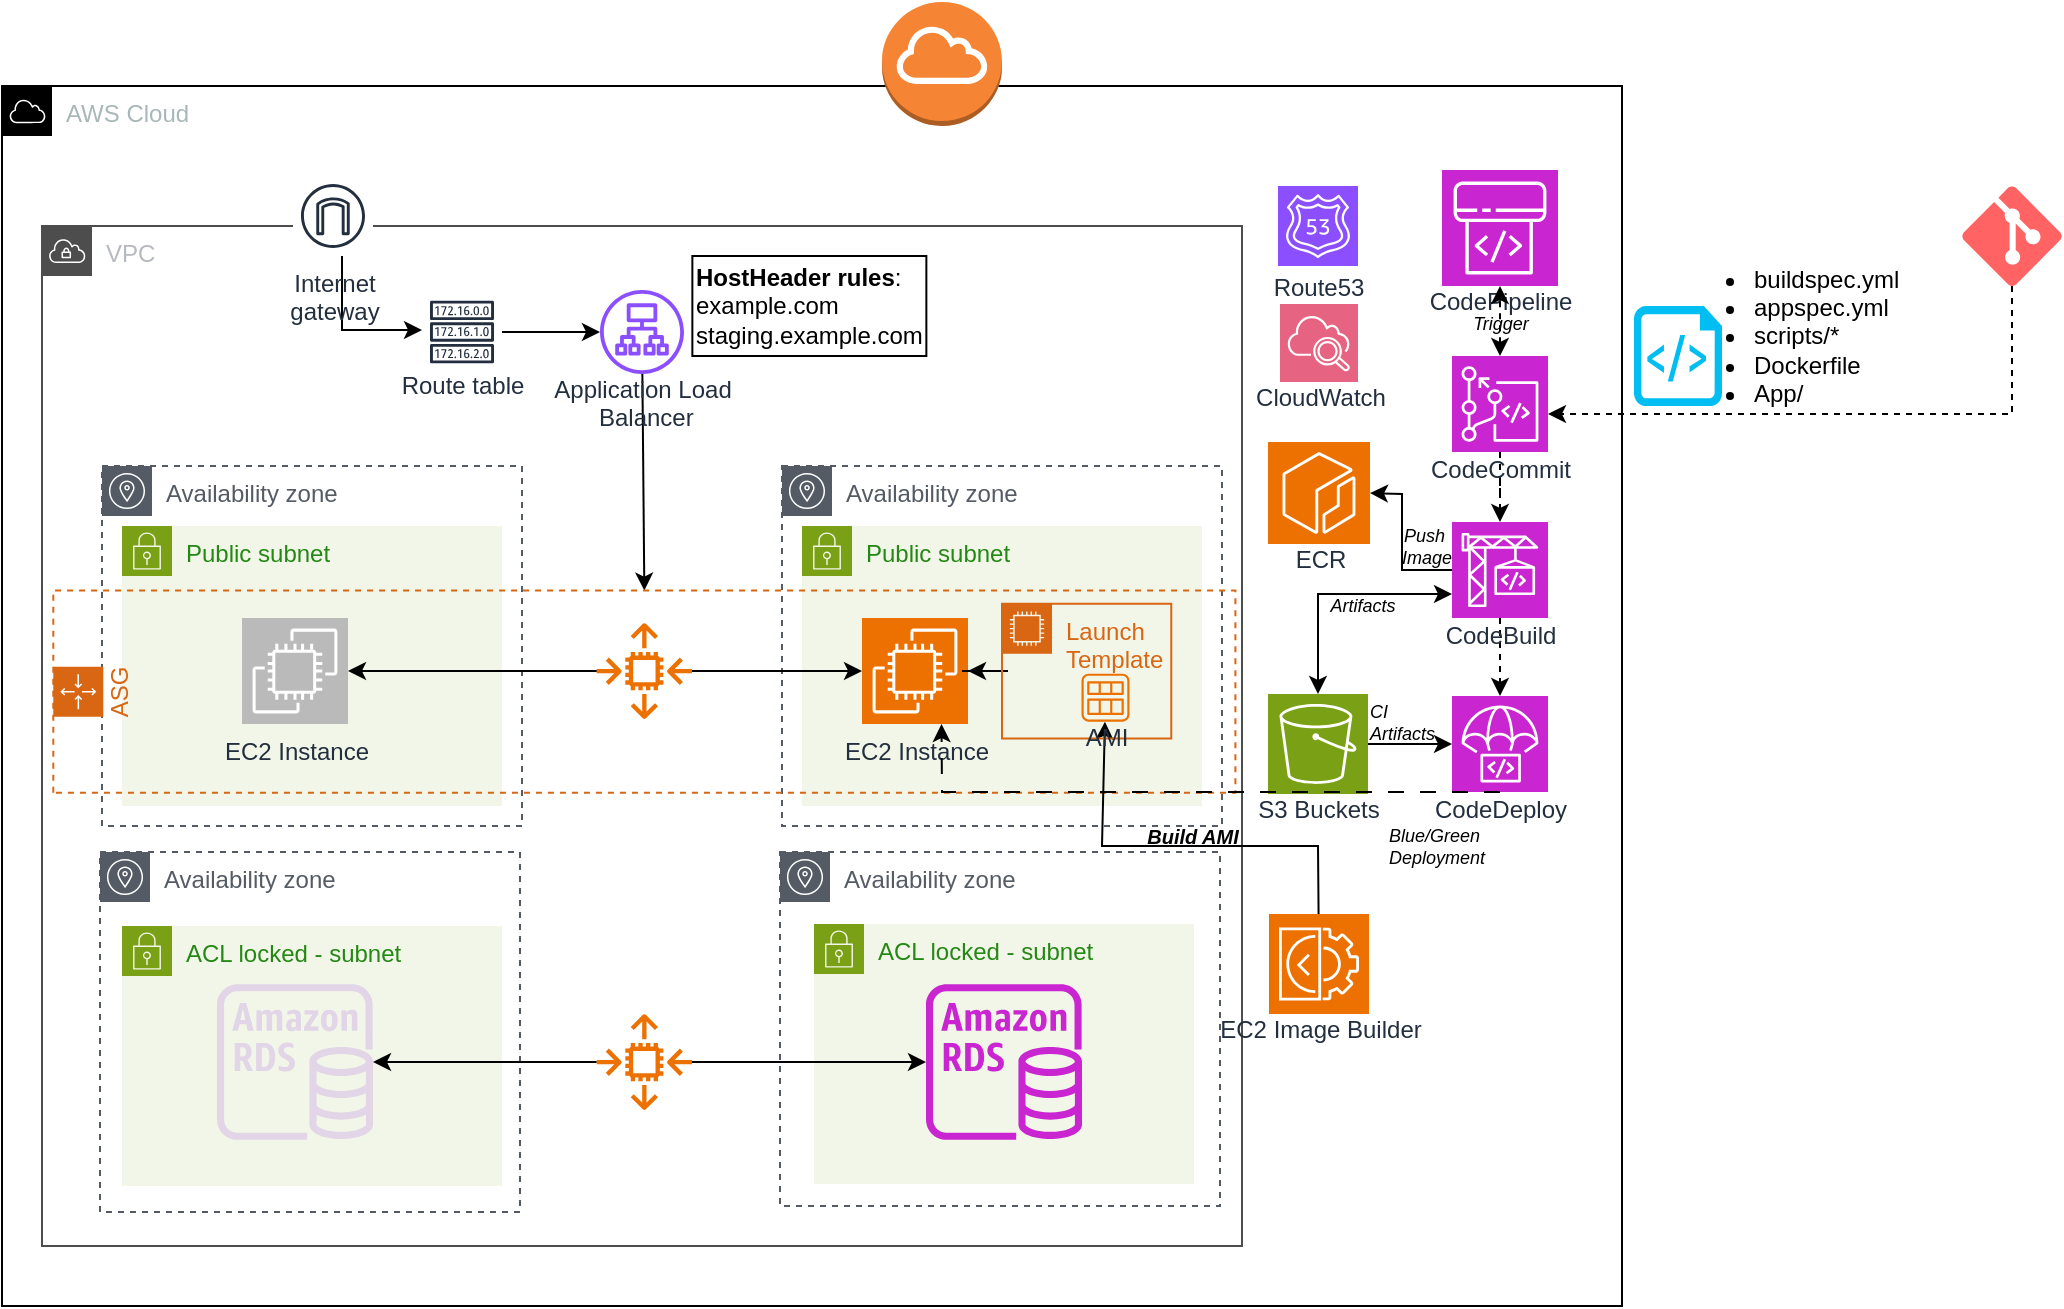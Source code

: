 <mxfile scale="1" border="50" version="24.6.1" type="device">
  <diagram name="Page-1" id="O_76zavtuoZF3yhy8lS2">
    <mxGraphModel dx="1050" dy="1665" grid="1" gridSize="10" guides="1" tooltips="1" connect="1" arrows="1" fold="1" page="1" pageScale="1" pageWidth="850" pageHeight="1100" math="0" shadow="0">
      <root>
        <mxCell id="0" />
        <mxCell id="1" parent="0" />
        <mxCell id="KhcvSN1z4BaSxcnvcdKj-1" value="AWS Cloud" style="sketch=0;outlineConnect=0;gradientColor=none;html=1;whiteSpace=wrap;fontSize=12;fontStyle=0;shape=mxgraph.aws4.group;grIcon=mxgraph.aws4.group_aws_cloud;strokeColor=#000000;fillColor=none;verticalAlign=top;align=left;spacingLeft=30;fontColor=#AAB7B8;dashed=0;" parent="1" vertex="1">
          <mxGeometry x="20" y="-10" width="810" height="610" as="geometry" />
        </mxCell>
        <mxCell id="KhcvSN1z4BaSxcnvcdKj-4" value="VPC" style="sketch=0;outlineConnect=0;gradientColor=none;html=1;whiteSpace=wrap;fontSize=12;fontStyle=0;shape=mxgraph.aws4.group;grIcon=mxgraph.aws4.group_vpc;strokeColor=#4D4D4D;fillColor=none;verticalAlign=top;align=left;spacingLeft=30;fontColor=#B6BABF;dashed=0;" parent="1" vertex="1">
          <mxGeometry x="40" y="60" width="600" height="510" as="geometry" />
        </mxCell>
        <mxCell id="Skpt3ckFUI0ZRr9PG0ls-4" value="Availability zone" style="sketch=0;outlineConnect=0;gradientColor=none;html=1;whiteSpace=wrap;fontSize=12;fontStyle=0;shape=mxgraph.aws4.group;grIcon=mxgraph.aws4.group_availability_zone;strokeColor=#545B64;fillColor=none;verticalAlign=top;align=left;spacingLeft=30;fontColor=#545B64;dashed=1;" vertex="1" parent="1">
          <mxGeometry x="409" y="373" width="220" height="177" as="geometry" />
        </mxCell>
        <mxCell id="Skpt3ckFUI0ZRr9PG0ls-10" value="ACL locked - subnet" style="points=[[0,0],[0.25,0],[0.5,0],[0.75,0],[1,0],[1,0.25],[1,0.5],[1,0.75],[1,1],[0.75,1],[0.5,1],[0.25,1],[0,1],[0,0.75],[0,0.5],[0,0.25]];outlineConnect=0;gradientColor=none;html=1;whiteSpace=wrap;fontSize=12;fontStyle=0;container=1;pointerEvents=0;collapsible=0;recursiveResize=0;shape=mxgraph.aws4.group;grIcon=mxgraph.aws4.group_security_group;grStroke=0;strokeColor=#7AA116;fillColor=#F2F6E8;verticalAlign=top;align=left;spacingLeft=30;fontColor=#248814;dashed=0;" vertex="1" parent="1">
          <mxGeometry x="426" y="409" width="190" height="130" as="geometry" />
        </mxCell>
        <mxCell id="Skpt3ckFUI0ZRr9PG0ls-3" value="Availability zone" style="sketch=0;outlineConnect=0;gradientColor=none;html=1;whiteSpace=wrap;fontSize=12;fontStyle=0;shape=mxgraph.aws4.group;grIcon=mxgraph.aws4.group_availability_zone;strokeColor=#545B64;fillColor=none;verticalAlign=top;align=left;spacingLeft=30;fontColor=#545B64;dashed=1;" vertex="1" parent="1">
          <mxGeometry x="69" y="373" width="210" height="180" as="geometry" />
        </mxCell>
        <mxCell id="Skpt3ckFUI0ZRr9PG0ls-9" value="ACL locked - subnet" style="points=[[0,0],[0.25,0],[0.5,0],[0.75,0],[1,0],[1,0.25],[1,0.5],[1,0.75],[1,1],[0.75,1],[0.5,1],[0.25,1],[0,1],[0,0.75],[0,0.5],[0,0.25]];outlineConnect=0;gradientColor=none;html=1;whiteSpace=wrap;fontSize=12;fontStyle=0;container=1;pointerEvents=0;collapsible=0;recursiveResize=0;shape=mxgraph.aws4.group;grIcon=mxgraph.aws4.group_security_group;grStroke=0;strokeColor=#7AA116;fillColor=#F2F6E8;verticalAlign=top;align=left;spacingLeft=30;fontColor=#248814;dashed=0;" vertex="1" parent="1">
          <mxGeometry x="80" y="410" width="190" height="130" as="geometry" />
        </mxCell>
        <mxCell id="KhcvSN1z4BaSxcnvcdKj-8" value="Availability zone" style="sketch=0;outlineConnect=0;gradientColor=none;html=1;whiteSpace=wrap;fontSize=12;fontStyle=0;shape=mxgraph.aws4.group;grIcon=mxgraph.aws4.group_availability_zone;strokeColor=#545B64;fillColor=none;verticalAlign=top;align=left;spacingLeft=30;fontColor=#545B64;dashed=1;" parent="1" vertex="1">
          <mxGeometry x="70" y="180" width="210" height="180" as="geometry" />
        </mxCell>
        <mxCell id="KhcvSN1z4BaSxcnvcdKj-9" value="Availability zone" style="sketch=0;outlineConnect=0;gradientColor=none;html=1;whiteSpace=wrap;fontSize=12;fontStyle=0;shape=mxgraph.aws4.group;grIcon=mxgraph.aws4.group_availability_zone;strokeColor=#545B64;fillColor=none;verticalAlign=top;align=left;spacingLeft=30;fontColor=#545B64;dashed=1;" parent="1" vertex="1">
          <mxGeometry x="410" y="180" width="220" height="180" as="geometry" />
        </mxCell>
        <mxCell id="KhcvSN1z4BaSxcnvcdKj-10" value="Public subnet" style="points=[[0,0],[0.25,0],[0.5,0],[0.75,0],[1,0],[1,0.25],[1,0.5],[1,0.75],[1,1],[0.75,1],[0.5,1],[0.25,1],[0,1],[0,0.75],[0,0.5],[0,0.25]];outlineConnect=0;gradientColor=none;html=1;whiteSpace=wrap;fontSize=12;fontStyle=0;container=1;pointerEvents=0;collapsible=0;recursiveResize=0;shape=mxgraph.aws4.group;grIcon=mxgraph.aws4.group_security_group;grStroke=0;strokeColor=#7AA116;fillColor=#F2F6E8;verticalAlign=top;align=left;spacingLeft=30;fontColor=#248814;dashed=0;" parent="1" vertex="1">
          <mxGeometry x="80" y="210" width="190" height="140" as="geometry" />
        </mxCell>
        <mxCell id="KhcvSN1z4BaSxcnvcdKj-11" value="Public subnet" style="points=[[0,0],[0.25,0],[0.5,0],[0.75,0],[1,0],[1,0.25],[1,0.5],[1,0.75],[1,1],[0.75,1],[0.5,1],[0.25,1],[0,1],[0,0.75],[0,0.5],[0,0.25]];outlineConnect=0;gradientColor=none;html=1;whiteSpace=wrap;fontSize=12;fontStyle=0;container=1;pointerEvents=0;collapsible=0;recursiveResize=0;shape=mxgraph.aws4.group;grIcon=mxgraph.aws4.group_security_group;grStroke=0;strokeColor=#7AA116;fillColor=#F2F6E8;verticalAlign=top;align=left;spacingLeft=30;fontColor=#248814;dashed=0;" parent="1" vertex="1">
          <mxGeometry x="420" y="210" width="200" height="140" as="geometry" />
        </mxCell>
        <mxCell id="KhcvSN1z4BaSxcnvcdKj-43" value="" style="outlineConnect=0;dashed=0;verticalLabelPosition=bottom;verticalAlign=top;align=center;html=1;shape=mxgraph.aws3.internet_gateway;fillColor=#F58534;gradientColor=none;" parent="1" vertex="1">
          <mxGeometry x="460" y="-52" width="60" height="62" as="geometry" />
        </mxCell>
        <mxCell id="KhcvSN1z4BaSxcnvcdKj-45" value="" style="edgeStyle=orthogonalEdgeStyle;rounded=0;orthogonalLoop=1;jettySize=auto;html=1;dashed=1;" parent="1" source="KhcvSN1z4BaSxcnvcdKj-44" target="KhcvSN1z4BaSxcnvcdKj-27" edge="1">
          <mxGeometry relative="1" as="geometry">
            <Array as="points">
              <mxPoint x="1025" y="154" />
            </Array>
          </mxGeometry>
        </mxCell>
        <mxCell id="KhcvSN1z4BaSxcnvcdKj-44" value="" style="verticalLabelPosition=bottom;html=1;verticalAlign=top;align=center;strokeColor=none;fillColor=#FF6363;shape=mxgraph.azure.git_repository;" parent="1" vertex="1">
          <mxGeometry x="1000" y="40" width="50" height="50" as="geometry" />
        </mxCell>
        <mxCell id="KhcvSN1z4BaSxcnvcdKj-46" value="" style="verticalLabelPosition=bottom;html=1;verticalAlign=top;align=center;strokeColor=none;fillColor=#00BEF2;shape=mxgraph.azure.script_file;pointerEvents=1;" parent="1" vertex="1">
          <mxGeometry x="836" y="100" width="44" height="50" as="geometry" />
        </mxCell>
        <mxCell id="KhcvSN1z4BaSxcnvcdKj-49" value="&lt;div align=&quot;left&quot;&gt;&lt;ul&gt;&lt;li&gt;buildspec.yml&lt;/li&gt;&lt;li&gt;appspec.yml&lt;/li&gt;&lt;li&gt;scripts/*&lt;/li&gt;&lt;li&gt;Dockerfile&lt;/li&gt;&lt;li&gt;App/&lt;/li&gt;&lt;/ul&gt;&lt;/div&gt;" style="text;html=1;align=left;verticalAlign=middle;resizable=0;points=[];autosize=1;strokeColor=none;fillColor=none;" parent="1" vertex="1">
          <mxGeometry x="854" y="60" width="140" height="110" as="geometry" />
        </mxCell>
        <mxCell id="KhcvSN1z4BaSxcnvcdKj-67" value="Artifacts" style="text;html=1;align=center;verticalAlign=middle;resizable=0;points=[];autosize=1;strokeColor=none;fillColor=none;fontSize=9;fontStyle=2" parent="1" vertex="1">
          <mxGeometry x="670" y="240" width="60" height="20" as="geometry" />
        </mxCell>
        <mxCell id="KhcvSN1z4BaSxcnvcdKj-68" value="&lt;div&gt;CI&lt;/div&gt;&lt;div&gt;Artifacts&lt;/div&gt;" style="text;html=1;align=left;verticalAlign=middle;resizable=0;points=[];autosize=1;strokeColor=none;fillColor=none;fontSize=9;fontStyle=2" parent="1" vertex="1">
          <mxGeometry x="702" y="288" width="60" height="40" as="geometry" />
        </mxCell>
        <mxCell id="KhcvSN1z4BaSxcnvcdKj-40" value="" style="endArrow=classic;html=1;rounded=0;entryX=1;entryY=0.5;entryDx=0;entryDy=0;" parent="1" source="KhcvSN1z4BaSxcnvcdKj-20" target="KhcvSN1z4BaSxcnvcdKj-39" edge="1">
          <mxGeometry width="50" height="50" relative="1" as="geometry">
            <mxPoint x="400" y="250" as="sourcePoint" />
            <mxPoint x="450" y="200" as="targetPoint" />
          </mxGeometry>
        </mxCell>
        <mxCell id="KhcvSN1z4BaSxcnvcdKj-13" value="EC2 Image Builder" style="sketch=0;points=[[0,0,0],[0.25,0,0],[0.5,0,0],[0.75,0,0],[1,0,0],[0,1,0],[0.25,1,0],[0.5,1,0],[0.75,1,0],[1,1,0],[0,0.25,0],[0,0.5,0],[0,0.75,0],[1,0.25,0],[1,0.5,0],[1,0.75,0]];outlineConnect=0;fontColor=#232F3E;fillColor=#ED7100;strokeColor=#ffffff;dashed=0;verticalLabelPosition=bottom;verticalAlign=top;align=center;html=1;fontSize=12;fontStyle=0;aspect=fixed;shape=mxgraph.aws4.resourceIcon;resIcon=mxgraph.aws4.ec2_image_builder;spacing=-4;" parent="1" vertex="1">
          <mxGeometry x="653.5" y="404" width="50" height="50" as="geometry" />
        </mxCell>
        <mxCell id="KhcvSN1z4BaSxcnvcdKj-15" value="EC2 Instance" style="sketch=0;points=[[0,0,0],[0.25,0,0],[0.5,0,0],[0.75,0,0],[1,0,0],[0,1,0],[0.25,1,0],[0.5,1,0],[0.75,1,0],[1,1,0],[0,0.25,0],[0,0.5,0],[0,0.75,0],[1,0.25,0],[1,0.5,0],[1,0.75,0]];outlineConnect=0;fontColor=#232F3E;fillColor=#ED7100;strokeColor=#ffffff;dashed=0;verticalLabelPosition=bottom;verticalAlign=top;align=center;html=1;fontSize=12;fontStyle=0;aspect=fixed;shape=mxgraph.aws4.resourceIcon;resIcon=mxgraph.aws4.ec2;" parent="1" vertex="1">
          <mxGeometry x="450" y="256" width="53" height="53" as="geometry" />
        </mxCell>
        <mxCell id="KhcvSN1z4BaSxcnvcdKj-20" value="&lt;div&gt;Application Load&lt;/div&gt;&lt;div&gt;&amp;nbsp;Balancer&lt;/div&gt;" style="sketch=0;outlineConnect=0;fontColor=#232F3E;gradientColor=none;fillColor=#8C4FFF;strokeColor=none;dashed=0;verticalLabelPosition=bottom;verticalAlign=top;align=center;html=1;fontSize=12;fontStyle=0;aspect=fixed;pointerEvents=1;shape=mxgraph.aws4.application_load_balancer;spacing=-4;" parent="1" vertex="1">
          <mxGeometry x="319" y="92" width="42" height="42" as="geometry" />
        </mxCell>
        <mxCell id="KhcvSN1z4BaSxcnvcdKj-41" value="" style="edgeStyle=orthogonalEdgeStyle;rounded=0;orthogonalLoop=1;jettySize=auto;html=1;" parent="1" source="KhcvSN1z4BaSxcnvcdKj-21" target="KhcvSN1z4BaSxcnvcdKj-20" edge="1">
          <mxGeometry relative="1" as="geometry" />
        </mxCell>
        <mxCell id="KhcvSN1z4BaSxcnvcdKj-21" value="Route table" style="sketch=0;outlineConnect=0;fontColor=#232F3E;gradientColor=none;strokeColor=#232F3E;fillColor=#ffffff;dashed=0;verticalLabelPosition=bottom;verticalAlign=top;align=center;html=1;fontSize=12;fontStyle=0;aspect=fixed;shape=mxgraph.aws4.resourceIcon;resIcon=mxgraph.aws4.route_table;labelPosition=center;spacingTop=-7;" parent="1" vertex="1">
          <mxGeometry x="230" y="93" width="40" height="40" as="geometry" />
        </mxCell>
        <mxCell id="KhcvSN1z4BaSxcnvcdKj-24" value="CodePipeline" style="sketch=0;points=[[0,0,0],[0.25,0,0],[0.5,0,0],[0.75,0,0],[1,0,0],[0,1,0],[0.25,1,0],[0.5,1,0],[0.75,1,0],[1,1,0],[0,0.25,0],[0,0.5,0],[0,0.75,0],[1,0.25,0],[1,0.5,0],[1,0.75,0]];outlineConnect=0;fontColor=#232F3E;fillColor=#C925D1;strokeColor=#ffffff;dashed=0;verticalLabelPosition=bottom;verticalAlign=top;align=center;html=1;fontSize=12;fontStyle=0;aspect=fixed;shape=mxgraph.aws4.resourceIcon;resIcon=mxgraph.aws4.codepipeline;spacing=-4;" parent="1" vertex="1">
          <mxGeometry x="740" y="32" width="58" height="58" as="geometry" />
        </mxCell>
        <mxCell id="KhcvSN1z4BaSxcnvcdKj-25" value="CodeDeploy" style="sketch=0;points=[[0,0,0],[0.25,0,0],[0.5,0,0],[0.75,0,0],[1,0,0],[0,1,0],[0.25,1,0],[0.5,1,0],[0.75,1,0],[1,1,0],[0,0.25,0],[0,0.5,0],[0,0.75,0],[1,0.25,0],[1,0.5,0],[1,0.75,0]];outlineConnect=0;fontColor=#232F3E;fillColor=#C925D1;strokeColor=#ffffff;dashed=0;verticalLabelPosition=bottom;verticalAlign=top;align=center;html=1;fontSize=12;fontStyle=0;aspect=fixed;shape=mxgraph.aws4.resourceIcon;resIcon=mxgraph.aws4.codedeploy;spacing=-3;" parent="1" vertex="1">
          <mxGeometry x="745" y="295" width="48" height="48" as="geometry" />
        </mxCell>
        <mxCell id="KhcvSN1z4BaSxcnvcdKj-52" value="" style="edgeStyle=orthogonalEdgeStyle;rounded=0;orthogonalLoop=1;jettySize=auto;html=1;dashed=1;" parent="1" source="KhcvSN1z4BaSxcnvcdKj-26" target="KhcvSN1z4BaSxcnvcdKj-25" edge="1">
          <mxGeometry relative="1" as="geometry">
            <Array as="points">
              <mxPoint x="769" y="290" />
              <mxPoint x="769" y="290" />
            </Array>
          </mxGeometry>
        </mxCell>
        <mxCell id="KhcvSN1z4BaSxcnvcdKj-26" value="CodeBuild" style="sketch=0;points=[[0,0,0],[0.25,0,0],[0.5,0,0],[0.75,0,0],[1,0,0],[0,1,0],[0.25,1,0],[0.5,1,0],[0.75,1,0],[1,1,0],[0,0.25,0],[0,0.5,0],[0,0.75,0],[1,0.25,0],[1,0.5,0],[1,0.75,0]];outlineConnect=0;fontColor=#232F3E;fillColor=#C925D1;strokeColor=#ffffff;dashed=0;verticalLabelPosition=bottom;verticalAlign=top;align=center;html=1;fontSize=12;fontStyle=0;aspect=fixed;shape=mxgraph.aws4.resourceIcon;resIcon=mxgraph.aws4.codebuild;spacing=-3;" parent="1" vertex="1">
          <mxGeometry x="745" y="208" width="48" height="48" as="geometry" />
        </mxCell>
        <mxCell id="KhcvSN1z4BaSxcnvcdKj-51" value="" style="edgeStyle=orthogonalEdgeStyle;rounded=0;orthogonalLoop=1;jettySize=auto;html=1;dashed=1;" parent="1" source="KhcvSN1z4BaSxcnvcdKj-27" target="KhcvSN1z4BaSxcnvcdKj-26" edge="1">
          <mxGeometry relative="1" as="geometry" />
        </mxCell>
        <mxCell id="KhcvSN1z4BaSxcnvcdKj-27" value="CodeCommit" style="sketch=0;points=[[0,0,0],[0.25,0,0],[0.5,0,0],[0.75,0,0],[1,0,0],[0,1,0],[0.25,1,0],[0.5,1,0],[0.75,1,0],[1,1,0],[0,0.25,0],[0,0.5,0],[0,0.75,0],[1,0.25,0],[1,0.5,0],[1,0.75,0]];outlineConnect=0;fontColor=#232F3E;fillColor=#C925D1;strokeColor=#ffffff;dashed=0;verticalLabelPosition=bottom;verticalAlign=top;align=center;html=1;fontSize=12;fontStyle=0;aspect=fixed;shape=mxgraph.aws4.resourceIcon;resIcon=mxgraph.aws4.codecommit;spacing=-3;" parent="1" vertex="1">
          <mxGeometry x="745" y="125" width="48" height="48" as="geometry" />
        </mxCell>
        <mxCell id="KhcvSN1z4BaSxcnvcdKj-28" value="ECR" style="sketch=0;points=[[0,0,0],[0.25,0,0],[0.5,0,0],[0.75,0,0],[1,0,0],[0,1,0],[0.25,1,0],[0.5,1,0],[0.75,1,0],[1,1,0],[0,0.25,0],[0,0.5,0],[0,0.75,0],[1,0.25,0],[1,0.5,0],[1,0.75,0]];outlineConnect=0;fontColor=#232F3E;fillColor=#ED7100;strokeColor=#ffffff;dashed=0;verticalLabelPosition=bottom;verticalAlign=top;align=center;html=1;fontSize=12;fontStyle=0;aspect=fixed;shape=mxgraph.aws4.resourceIcon;resIcon=mxgraph.aws4.ecr;spacing=-4;" parent="1" vertex="1">
          <mxGeometry x="653" y="168" width="51" height="51" as="geometry" />
        </mxCell>
        <mxCell id="KhcvSN1z4BaSxcnvcdKj-30" value="S3 Buckets" style="sketch=0;points=[[0,0,0],[0.25,0,0],[0.5,0,0],[0.75,0,0],[1,0,0],[0,1,0],[0.25,1,0],[0.5,1,0],[0.75,1,0],[1,1,0],[0,0.25,0],[0,0.5,0],[0,0.75,0],[1,0.25,0],[1,0.5,0],[1,0.75,0]];outlineConnect=0;fontColor=#232F3E;fillColor=#7AA116;strokeColor=#ffffff;dashed=0;verticalLabelPosition=bottom;verticalAlign=top;align=center;html=1;fontSize=12;fontStyle=0;aspect=fixed;shape=mxgraph.aws4.resourceIcon;resIcon=mxgraph.aws4.s3;spacing=-4;" parent="1" vertex="1">
          <mxGeometry x="653" y="294" width="50" height="50" as="geometry" />
        </mxCell>
        <mxCell id="KhcvSN1z4BaSxcnvcdKj-31" value="CloudWatch" style="sketch=0;points=[[0,0,0],[0.25,0,0],[0.5,0,0],[0.75,0,0],[1,0,0],[0,1,0],[0.25,1,0],[0.5,1,0],[0.75,1,0],[1,1,0],[0,0.25,0],[0,0.5,0],[0,0.75,0],[1,0.25,0],[1,0.5,0],[1,0.75,0]];points=[[0,0,0],[0.25,0,0],[0.5,0,0],[0.75,0,0],[1,0,0],[0,1,0],[0.25,1,0],[0.5,1,0],[0.75,1,0],[1,1,0],[0,0.25,0],[0,0.5,0],[0,0.75,0],[1,0.25,0],[1,0.5,0],[1,0.75,0]];outlineConnect=0;fontColor=#232F3E;fillColor=#E76382;strokeColor=#ffffff;dashed=0;verticalLabelPosition=bottom;verticalAlign=top;align=center;html=1;fontSize=12;fontStyle=0;aspect=fixed;shape=mxgraph.aws4.resourceIcon;resIcon=mxgraph.aws4.cloudwatch_2;spacing=-4;" parent="1" vertex="1">
          <mxGeometry x="659" y="99" width="39" height="39" as="geometry" />
        </mxCell>
        <mxCell id="KhcvSN1z4BaSxcnvcdKj-35" value="" style="endArrow=classic;html=1;rounded=0;entryX=0;entryY=0.5;entryDx=0;entryDy=0;entryPerimeter=0;" parent="1" source="KhcvSN1z4BaSxcnvcdKj-14" target="KhcvSN1z4BaSxcnvcdKj-15" edge="1">
          <mxGeometry width="50" height="50" relative="1" as="geometry">
            <mxPoint x="400" y="330" as="sourcePoint" />
            <mxPoint x="450" y="280" as="targetPoint" />
          </mxGeometry>
        </mxCell>
        <mxCell id="KhcvSN1z4BaSxcnvcdKj-39" value="ASG" style="points=[[0,0],[0.25,0],[0.5,0],[0.75,0],[1,0],[1,0.25],[1,0.5],[1,0.75],[1,1],[0.75,1],[0.5,1],[0.25,1],[0,1],[0,0.75],[0,0.5],[0,0.25]];outlineConnect=0;gradientColor=none;html=1;whiteSpace=wrap;fontSize=12;fontStyle=0;container=0;pointerEvents=0;collapsible=0;recursiveResize=0;shape=mxgraph.aws4.groupCenter;grIcon=mxgraph.aws4.group_auto_scaling_group;grStroke=1;strokeColor=#D86613;fillColor=none;verticalAlign=top;align=center;fontColor=#D86613;dashed=1;spacingTop=25;rotation=-90;spacing=-4;" parent="1" vertex="1">
          <mxGeometry x="290.62" y="-2.66" width="101.11" height="591.05" as="geometry" />
        </mxCell>
        <mxCell id="KhcvSN1z4BaSxcnvcdKj-42" value="" style="edgeStyle=orthogonalEdgeStyle;rounded=0;orthogonalLoop=1;jettySize=auto;html=1;" parent="1" edge="1" source="KhcvSN1z4BaSxcnvcdKj-22">
          <mxGeometry relative="1" as="geometry">
            <mxPoint x="190" y="52" as="sourcePoint" />
            <mxPoint x="230" y="112" as="targetPoint" />
            <Array as="points">
              <mxPoint x="190" y="112" />
            </Array>
          </mxGeometry>
        </mxCell>
        <mxCell id="KhcvSN1z4BaSxcnvcdKj-53" value="" style="endArrow=classic;startArrow=classic;html=1;rounded=0;entryX=0.5;entryY=1;entryDx=0;entryDy=0;entryPerimeter=0;exitX=0.5;exitY=0;exitDx=0;exitDy=0;exitPerimeter=0;dashed=1;" parent="1" source="KhcvSN1z4BaSxcnvcdKj-27" target="KhcvSN1z4BaSxcnvcdKj-24" edge="1">
          <mxGeometry width="50" height="50" relative="1" as="geometry">
            <mxPoint x="570" y="290" as="sourcePoint" />
            <mxPoint x="620" y="240" as="targetPoint" />
          </mxGeometry>
        </mxCell>
        <mxCell id="KhcvSN1z4BaSxcnvcdKj-54" value="" style="endArrow=classic;html=1;rounded=0;entryX=1;entryY=0.5;entryDx=0;entryDy=0;entryPerimeter=0;exitX=0;exitY=0.5;exitDx=0;exitDy=0;exitPerimeter=0;" parent="1" source="KhcvSN1z4BaSxcnvcdKj-26" target="KhcvSN1z4BaSxcnvcdKj-28" edge="1">
          <mxGeometry width="50" height="50" relative="1" as="geometry">
            <mxPoint x="570" y="290" as="sourcePoint" />
            <mxPoint x="620" y="240" as="targetPoint" />
            <Array as="points">
              <mxPoint x="720" y="232" />
              <mxPoint x="720" y="194" />
            </Array>
          </mxGeometry>
        </mxCell>
        <mxCell id="KhcvSN1z4BaSxcnvcdKj-57" value="" style="endArrow=classic;startArrow=classic;html=1;rounded=0;entryX=0;entryY=0.75;entryDx=0;entryDy=0;entryPerimeter=0;exitX=0.5;exitY=0;exitDx=0;exitDy=0;exitPerimeter=0;" parent="1" source="KhcvSN1z4BaSxcnvcdKj-30" target="KhcvSN1z4BaSxcnvcdKj-26" edge="1">
          <mxGeometry width="50" height="50" relative="1" as="geometry">
            <mxPoint x="670" y="300" as="sourcePoint" />
            <mxPoint x="720" y="250" as="targetPoint" />
            <Array as="points">
              <mxPoint x="678" y="244" />
            </Array>
          </mxGeometry>
        </mxCell>
        <mxCell id="KhcvSN1z4BaSxcnvcdKj-58" value="" style="endArrow=classic;html=1;rounded=0;entryX=0;entryY=0.5;entryDx=0;entryDy=0;entryPerimeter=0;" parent="1" source="KhcvSN1z4BaSxcnvcdKj-30" target="KhcvSN1z4BaSxcnvcdKj-25" edge="1">
          <mxGeometry width="50" height="50" relative="1" as="geometry">
            <mxPoint x="650" y="330" as="sourcePoint" />
            <mxPoint x="700" y="280" as="targetPoint" />
          </mxGeometry>
        </mxCell>
        <mxCell id="KhcvSN1z4BaSxcnvcdKj-62" value="" style="endArrow=classic;html=1;rounded=0;" parent="1" source="KhcvSN1z4BaSxcnvcdKj-13" target="KhcvSN1z4BaSxcnvcdKj-18" edge="1">
          <mxGeometry width="50" height="50" relative="1" as="geometry">
            <mxPoint x="450" y="320" as="sourcePoint" />
            <mxPoint x="500" y="270" as="targetPoint" />
            <Array as="points">
              <mxPoint x="678" y="370" />
              <mxPoint x="570" y="370" />
            </Array>
          </mxGeometry>
        </mxCell>
        <mxCell id="KhcvSN1z4BaSxcnvcdKj-64" value="Trigger" style="text;html=1;align=center;verticalAlign=middle;resizable=0;points=[];autosize=1;strokeColor=none;fillColor=none;fontSize=9;fontStyle=2" parent="1" vertex="1">
          <mxGeometry x="744" y="99" width="50" height="20" as="geometry" />
        </mxCell>
        <mxCell id="KhcvSN1z4BaSxcnvcdKj-69" value="&lt;div&gt;Blue/Green&amp;nbsp;&lt;/div&gt;&lt;div&gt;Deployment&lt;/div&gt;" style="text;html=1;align=center;verticalAlign=middle;resizable=0;points=[];autosize=1;strokeColor=none;fillColor=none;fontSize=9;fontStyle=2" parent="1" vertex="1">
          <mxGeometry x="702" y="350" width="70" height="40" as="geometry" />
        </mxCell>
        <mxCell id="KhcvSN1z4BaSxcnvcdKj-73" value="&lt;div&gt;Push&amp;nbsp;&lt;/div&gt;&lt;div&gt;Image&lt;/div&gt;" style="text;html=1;align=center;verticalAlign=middle;resizable=0;points=[];autosize=1;strokeColor=none;fillColor=none;fontSize=9;fontStyle=2" parent="1" vertex="1">
          <mxGeometry x="707" y="200" width="50" height="40" as="geometry" />
        </mxCell>
        <mxCell id="KhcvSN1z4BaSxcnvcdKj-77" value="Build AMI" style="text;html=1;align=center;verticalAlign=middle;resizable=0;points=[];autosize=1;strokeColor=none;fillColor=none;fontSize=10;fontStyle=3" parent="1" vertex="1">
          <mxGeometry x="580" y="350" width="70" height="30" as="geometry" />
        </mxCell>
        <mxCell id="Skpt3ckFUI0ZRr9PG0ls-1" value="" style="edgeStyle=orthogonalEdgeStyle;rounded=0;orthogonalLoop=1;jettySize=auto;html=1;" edge="1" parent="1" source="KhcvSN1z4BaSxcnvcdKj-17" target="KhcvSN1z4BaSxcnvcdKj-15">
          <mxGeometry relative="1" as="geometry" />
        </mxCell>
        <mxCell id="KhcvSN1z4BaSxcnvcdKj-17" value="Launch Template" style="points=[[0,0],[0.25,0],[0.5,0],[0.75,0],[1,0],[1,0.25],[1,0.5],[1,0.75],[1,1],[0.75,1],[0.5,1],[0.25,1],[0,1],[0,0.75],[0,0.5],[0,0.25]];outlineConnect=0;gradientColor=none;html=1;whiteSpace=wrap;fontSize=12;fontStyle=0;container=1;pointerEvents=0;collapsible=0;recursiveResize=0;shape=mxgraph.aws4.group;grIcon=mxgraph.aws4.group_ec2_instance_contents;strokeColor=#D86613;fillColor=none;verticalAlign=top;align=left;spacingLeft=30;fontColor=#D86613;dashed=0;" parent="1" vertex="1">
          <mxGeometry x="520" y="248.82" width="84.63" height="67.37" as="geometry" />
        </mxCell>
        <mxCell id="KhcvSN1z4BaSxcnvcdKj-18" value="AMI" style="sketch=0;outlineConnect=0;fontColor=#232F3E;gradientColor=none;fillColor=#ED7100;strokeColor=none;dashed=0;verticalLabelPosition=bottom;verticalAlign=top;align=center;html=1;fontSize=12;fontStyle=0;aspect=fixed;pointerEvents=1;shape=mxgraph.aws4.ami;spacing=-4;" parent="KhcvSN1z4BaSxcnvcdKj-17" vertex="1">
          <mxGeometry x="39.75" y="35" width="24" height="24" as="geometry" />
        </mxCell>
        <mxCell id="KhcvSN1z4BaSxcnvcdKj-19" value="EC2 Instance" style="sketch=0;points=[[0,0,0],[0.25,0,0],[0.5,0,0],[0.75,0,0],[1,0,0],[0,1,0],[0.25,1,0],[0.5,1,0],[0.75,1,0],[1,1,0],[0,0.25,0],[0,0.5,0],[0,0.75,0],[1,0.25,0],[1,0.5,0],[1,0.75,0]];outlineConnect=0;fontColor=#232F3E;fillColor=#BABABA;strokeColor=#ffffff;dashed=0;verticalLabelPosition=bottom;verticalAlign=top;align=center;html=1;fontSize=12;fontStyle=0;aspect=fixed;shape=mxgraph.aws4.resourceIcon;resIcon=mxgraph.aws4.ec2;" parent="1" vertex="1">
          <mxGeometry x="140" y="256" width="53" height="53" as="geometry" />
        </mxCell>
        <mxCell id="KhcvSN1z4BaSxcnvcdKj-14" value="" style="sketch=0;outlineConnect=0;fontColor=#232F3E;gradientColor=none;fillColor=#ED7100;strokeColor=none;dashed=0;verticalLabelPosition=bottom;verticalAlign=top;align=center;html=1;fontSize=12;fontStyle=0;aspect=fixed;pointerEvents=1;shape=mxgraph.aws4.auto_scaling2;" parent="1" vertex="1">
          <mxGeometry x="317.18" y="258.5" width="48" height="48" as="geometry" />
        </mxCell>
        <mxCell id="KhcvSN1z4BaSxcnvcdKj-36" value="" style="endArrow=classic;html=1;rounded=0;entryX=1;entryY=0.5;entryDx=0;entryDy=0;entryPerimeter=0;" parent="1" source="KhcvSN1z4BaSxcnvcdKj-14" target="KhcvSN1z4BaSxcnvcdKj-19" edge="1">
          <mxGeometry width="50" height="50" relative="1" as="geometry">
            <mxPoint x="220" y="290" as="sourcePoint" />
            <mxPoint x="270" y="240" as="targetPoint" />
          </mxGeometry>
        </mxCell>
        <mxCell id="Skpt3ckFUI0ZRr9PG0ls-2" value="" style="endArrow=classic;html=1;rounded=0;entryX=0.75;entryY=1;entryDx=0;entryDy=0;entryPerimeter=0;exitX=0.5;exitY=1;exitDx=0;exitDy=0;exitPerimeter=0;dashed=1;dashPattern=8 8;" edge="1" parent="1" source="KhcvSN1z4BaSxcnvcdKj-25" target="KhcvSN1z4BaSxcnvcdKj-15">
          <mxGeometry width="50" height="50" relative="1" as="geometry">
            <mxPoint x="510" y="430" as="sourcePoint" />
            <mxPoint x="560" y="380" as="targetPoint" />
            <Array as="points">
              <mxPoint x="490" y="343" />
            </Array>
          </mxGeometry>
        </mxCell>
        <mxCell id="Skpt3ckFUI0ZRr9PG0ls-5" value="&lt;b&gt;HostHeader rules&lt;/b&gt;: example.com&lt;br&gt;staging.example.com" style="whiteSpace=wrap;html=1;align=left;" vertex="1" parent="1">
          <mxGeometry x="365.18" y="75" width="117" height="50" as="geometry" />
        </mxCell>
        <mxCell id="Skpt3ckFUI0ZRr9PG0ls-6" value="" style="sketch=0;outlineConnect=0;fontColor=#232F3E;gradientColor=none;fillColor=#C925D1;strokeColor=none;dashed=0;verticalLabelPosition=bottom;verticalAlign=top;align=center;html=1;fontSize=12;fontStyle=0;aspect=fixed;pointerEvents=1;shape=mxgraph.aws4.rds_instance;" vertex="1" parent="1">
          <mxGeometry x="482" y="439" width="78" height="78" as="geometry" />
        </mxCell>
        <mxCell id="Skpt3ckFUI0ZRr9PG0ls-7" value="" style="sketch=0;outlineConnect=0;fillColor=#e1d5e7;strokeColor=#9673a6;dashed=0;verticalLabelPosition=bottom;verticalAlign=top;align=center;html=1;fontSize=12;fontStyle=0;aspect=fixed;pointerEvents=1;shape=mxgraph.aws4.rds_instance;" vertex="1" parent="1">
          <mxGeometry x="127.5" y="439" width="78" height="78" as="geometry" />
        </mxCell>
        <mxCell id="Skpt3ckFUI0ZRr9PG0ls-12" value="" style="edgeStyle=orthogonalEdgeStyle;rounded=0;orthogonalLoop=1;jettySize=auto;html=1;" edge="1" parent="1" source="Skpt3ckFUI0ZRr9PG0ls-11" target="Skpt3ckFUI0ZRr9PG0ls-6">
          <mxGeometry relative="1" as="geometry" />
        </mxCell>
        <mxCell id="Skpt3ckFUI0ZRr9PG0ls-13" value="" style="edgeStyle=orthogonalEdgeStyle;rounded=0;orthogonalLoop=1;jettySize=auto;html=1;" edge="1" parent="1" source="Skpt3ckFUI0ZRr9PG0ls-11" target="Skpt3ckFUI0ZRr9PG0ls-7">
          <mxGeometry relative="1" as="geometry" />
        </mxCell>
        <mxCell id="Skpt3ckFUI0ZRr9PG0ls-11" value="" style="sketch=0;outlineConnect=0;fontColor=#232F3E;gradientColor=none;fillColor=#ED7100;strokeColor=none;dashed=0;verticalLabelPosition=bottom;verticalAlign=top;align=center;html=1;fontSize=12;fontStyle=0;aspect=fixed;pointerEvents=1;shape=mxgraph.aws4.auto_scaling2;" vertex="1" parent="1">
          <mxGeometry x="317.18" y="454" width="48" height="48" as="geometry" />
        </mxCell>
        <mxCell id="Skpt3ckFUI0ZRr9PG0ls-14" value="Route53" style="sketch=0;points=[[0,0,0],[0.25,0,0],[0.5,0,0],[0.75,0,0],[1,0,0],[0,1,0],[0.25,1,0],[0.5,1,0],[0.75,1,0],[1,1,0],[0,0.25,0],[0,0.5,0],[0,0.75,0],[1,0.25,0],[1,0.5,0],[1,0.75,0]];outlineConnect=0;fontColor=#232F3E;fillColor=#8C4FFF;strokeColor=#ffffff;dashed=0;verticalLabelPosition=bottom;verticalAlign=top;align=center;html=1;fontSize=12;fontStyle=0;aspect=fixed;shape=mxgraph.aws4.resourceIcon;resIcon=mxgraph.aws4.route_53;spacing=-1;" vertex="1" parent="1">
          <mxGeometry x="658" y="40" width="40" height="40" as="geometry" />
        </mxCell>
        <mxCell id="Skpt3ckFUI0ZRr9PG0ls-15" value="" style="edgeStyle=orthogonalEdgeStyle;rounded=0;orthogonalLoop=1;jettySize=auto;html=1;" edge="1" parent="1" target="KhcvSN1z4BaSxcnvcdKj-22">
          <mxGeometry relative="1" as="geometry">
            <mxPoint x="190" y="52" as="sourcePoint" />
            <mxPoint x="230" y="112" as="targetPoint" />
            <Array as="points" />
          </mxGeometry>
        </mxCell>
        <mxCell id="KhcvSN1z4BaSxcnvcdKj-22" value="Internet&#xa;gateway" style="sketch=0;outlineConnect=0;fontColor=#232F3E;gradientColor=none;strokeColor=#232F3E;fillColor=#ffffff;dashed=0;verticalLabelPosition=bottom;verticalAlign=top;align=center;html=1;fontSize=12;fontStyle=0;aspect=fixed;shape=mxgraph.aws4.resourceIcon;resIcon=mxgraph.aws4.internet_gateway;" parent="1" vertex="1">
          <mxGeometry x="165.5" y="35" width="40" height="40" as="geometry" />
        </mxCell>
      </root>
    </mxGraphModel>
  </diagram>
</mxfile>
